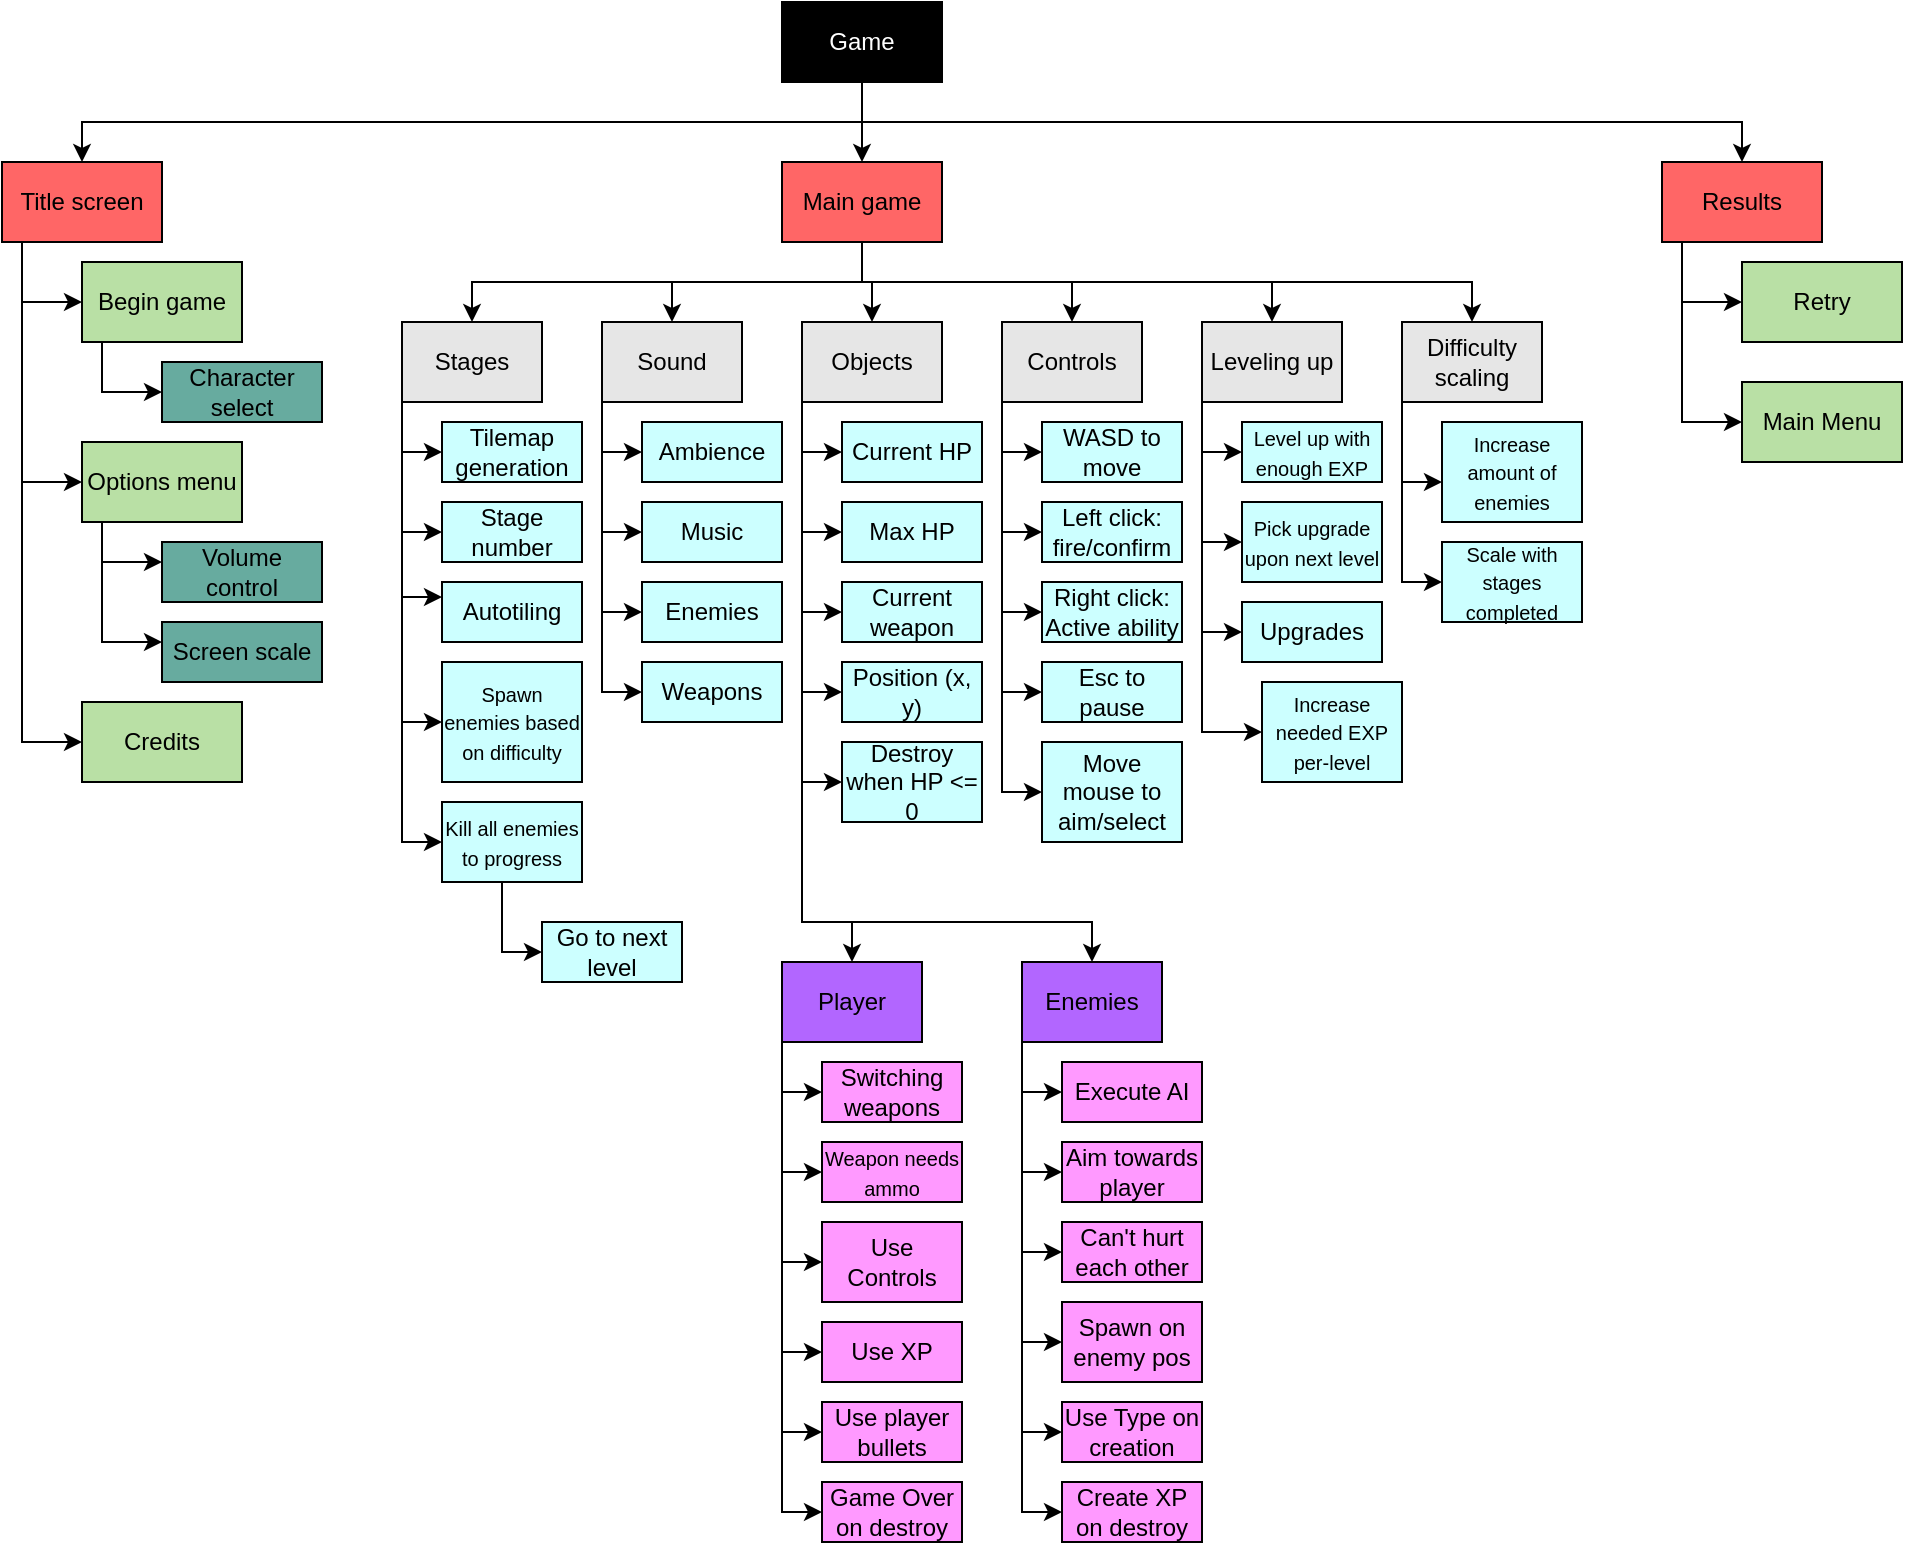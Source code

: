 <mxfile version="16.6.1" type="github">
  <diagram id="3UZ-UxR4oXBbichSWLxv" name="Page-1">
    <mxGraphModel dx="1778" dy="934" grid="1" gridSize="10" guides="1" tooltips="1" connect="1" arrows="1" fold="1" page="1" pageScale="1" pageWidth="1100" pageHeight="850" math="0" shadow="0">
      <root>
        <mxCell id="0" />
        <mxCell id="1" parent="0" />
        <mxCell id="sH0RXC-WGh0GTHHwmaKx-1" value="&lt;font color=&quot;#FFFFFF&quot;&gt;Game&lt;/font&gt;" style="whiteSpace=wrap;html=1;fillColor=#000000;" parent="1" vertex="1">
          <mxGeometry x="400" y="40" width="80" height="40" as="geometry" />
        </mxCell>
        <mxCell id="sH0RXC-WGh0GTHHwmaKx-3" value="" style="endArrow=classic;startArrow=classic;html=1;rounded=0;" parent="1" source="sH0RXC-WGh0GTHHwmaKx-5" target="sH0RXC-WGh0GTHHwmaKx-7" edge="1">
          <mxGeometry width="50" height="50" relative="1" as="geometry">
            <mxPoint x="110" y="120" as="sourcePoint" />
            <mxPoint x="750" y="120" as="targetPoint" />
            <Array as="points">
              <mxPoint x="50" y="100" />
              <mxPoint x="565" y="100" />
              <mxPoint x="880" y="100" />
            </Array>
          </mxGeometry>
        </mxCell>
        <mxCell id="sH0RXC-WGh0GTHHwmaKx-4" value="" style="endArrow=classic;html=1;rounded=0;exitX=0.5;exitY=1;exitDx=0;exitDy=0;" parent="1" source="sH0RXC-WGh0GTHHwmaKx-1" edge="1">
          <mxGeometry width="50" height="50" relative="1" as="geometry">
            <mxPoint x="470" y="130" as="sourcePoint" />
            <mxPoint x="440" y="120" as="targetPoint" />
          </mxGeometry>
        </mxCell>
        <mxCell id="sH0RXC-WGh0GTHHwmaKx-14" style="edgeStyle=orthogonalEdgeStyle;rounded=0;orthogonalLoop=1;jettySize=auto;html=1;" parent="1" source="sH0RXC-WGh0GTHHwmaKx-5" target="sH0RXC-WGh0GTHHwmaKx-15" edge="1">
          <mxGeometry relative="1" as="geometry">
            <mxPoint x="50" y="210" as="targetPoint" />
            <Array as="points">
              <mxPoint x="20" y="190" />
            </Array>
          </mxGeometry>
        </mxCell>
        <mxCell id="sH0RXC-WGh0GTHHwmaKx-18" style="edgeStyle=orthogonalEdgeStyle;rounded=0;orthogonalLoop=1;jettySize=auto;html=1;" parent="1" source="sH0RXC-WGh0GTHHwmaKx-5" target="sH0RXC-WGh0GTHHwmaKx-20" edge="1">
          <mxGeometry relative="1" as="geometry">
            <mxPoint x="50" y="340" as="targetPoint" />
            <Array as="points">
              <mxPoint x="20" y="280" />
            </Array>
          </mxGeometry>
        </mxCell>
        <mxCell id="sH0RXC-WGh0GTHHwmaKx-38" style="edgeStyle=orthogonalEdgeStyle;rounded=0;orthogonalLoop=1;jettySize=auto;html=1;" parent="1" source="sH0RXC-WGh0GTHHwmaKx-5" target="sH0RXC-WGh0GTHHwmaKx-39" edge="1">
          <mxGeometry relative="1" as="geometry">
            <mxPoint x="50" y="400" as="targetPoint" />
            <Array as="points">
              <mxPoint x="20" y="410" />
            </Array>
          </mxGeometry>
        </mxCell>
        <mxCell id="sH0RXC-WGh0GTHHwmaKx-5" value="Title screen" style="whiteSpace=wrap;html=1;fillColor=#FF6666;" parent="1" vertex="1">
          <mxGeometry x="10" y="120" width="80" height="40" as="geometry" />
        </mxCell>
        <mxCell id="sH0RXC-WGh0GTHHwmaKx-45" style="edgeStyle=orthogonalEdgeStyle;rounded=0;orthogonalLoop=1;jettySize=auto;html=1;entryX=0.5;entryY=0;entryDx=0;entryDy=0;" parent="1" source="sH0RXC-WGh0GTHHwmaKx-6" target="sH0RXC-WGh0GTHHwmaKx-42" edge="1">
          <mxGeometry relative="1" as="geometry" />
        </mxCell>
        <mxCell id="sH0RXC-WGh0GTHHwmaKx-46" style="edgeStyle=orthogonalEdgeStyle;rounded=0;orthogonalLoop=1;jettySize=auto;html=1;entryX=0.5;entryY=0;entryDx=0;entryDy=0;" parent="1" source="sH0RXC-WGh0GTHHwmaKx-6" target="sH0RXC-WGh0GTHHwmaKx-41" edge="1">
          <mxGeometry relative="1" as="geometry">
            <Array as="points">
              <mxPoint x="440" y="180" />
              <mxPoint x="345" y="180" />
            </Array>
          </mxGeometry>
        </mxCell>
        <mxCell id="sH0RXC-WGh0GTHHwmaKx-47" style="edgeStyle=orthogonalEdgeStyle;rounded=0;orthogonalLoop=1;jettySize=auto;html=1;entryX=0.5;entryY=0;entryDx=0;entryDy=0;" parent="1" source="sH0RXC-WGh0GTHHwmaKx-6" target="sH0RXC-WGh0GTHHwmaKx-40" edge="1">
          <mxGeometry relative="1" as="geometry">
            <Array as="points">
              <mxPoint x="440" y="180" />
              <mxPoint x="245" y="180" />
            </Array>
          </mxGeometry>
        </mxCell>
        <mxCell id="sH0RXC-WGh0GTHHwmaKx-48" style="edgeStyle=orthogonalEdgeStyle;rounded=0;orthogonalLoop=1;jettySize=auto;html=1;entryX=0.5;entryY=0;entryDx=0;entryDy=0;" parent="1" source="sH0RXC-WGh0GTHHwmaKx-6" target="sH0RXC-WGh0GTHHwmaKx-43" edge="1">
          <mxGeometry relative="1" as="geometry">
            <Array as="points">
              <mxPoint x="440" y="180" />
              <mxPoint x="545" y="180" />
            </Array>
          </mxGeometry>
        </mxCell>
        <mxCell id="sH0RXC-WGh0GTHHwmaKx-62" style="edgeStyle=orthogonalEdgeStyle;rounded=0;orthogonalLoop=1;jettySize=auto;html=1;entryX=0.5;entryY=0;entryDx=0;entryDy=0;fillColor=#B9E0A5;" parent="1" source="sH0RXC-WGh0GTHHwmaKx-6" target="sH0RXC-WGh0GTHHwmaKx-61" edge="1">
          <mxGeometry relative="1" as="geometry">
            <Array as="points">
              <mxPoint x="440" y="180" />
              <mxPoint x="645" y="180" />
            </Array>
          </mxGeometry>
        </mxCell>
        <mxCell id="yBj-ejxsMenrFA8ZDO_d-39" style="edgeStyle=orthogonalEdgeStyle;rounded=0;orthogonalLoop=1;jettySize=auto;html=1;fontSize=10;" edge="1" parent="1" source="sH0RXC-WGh0GTHHwmaKx-6" target="sH0RXC-WGh0GTHHwmaKx-89">
          <mxGeometry relative="1" as="geometry">
            <Array as="points">
              <mxPoint x="440" y="180" />
              <mxPoint x="745" y="180" />
            </Array>
          </mxGeometry>
        </mxCell>
        <mxCell id="sH0RXC-WGh0GTHHwmaKx-6" value="Main game" style="whiteSpace=wrap;html=1;fillColor=#FF6666;" parent="1" vertex="1">
          <mxGeometry x="400" y="120" width="80" height="40" as="geometry" />
        </mxCell>
        <mxCell id="yBj-ejxsMenrFA8ZDO_d-46" style="edgeStyle=orthogonalEdgeStyle;rounded=0;orthogonalLoop=1;jettySize=auto;html=1;entryX=0;entryY=0.5;entryDx=0;entryDy=0;fontSize=10;" edge="1" parent="1" source="sH0RXC-WGh0GTHHwmaKx-7" target="yBj-ejxsMenrFA8ZDO_d-43">
          <mxGeometry relative="1" as="geometry">
            <Array as="points">
              <mxPoint x="850" y="190" />
            </Array>
          </mxGeometry>
        </mxCell>
        <mxCell id="yBj-ejxsMenrFA8ZDO_d-48" style="edgeStyle=orthogonalEdgeStyle;rounded=0;orthogonalLoop=1;jettySize=auto;html=1;entryX=0;entryY=0.5;entryDx=0;entryDy=0;fontSize=10;" edge="1" parent="1" source="sH0RXC-WGh0GTHHwmaKx-7" target="yBj-ejxsMenrFA8ZDO_d-45">
          <mxGeometry relative="1" as="geometry">
            <Array as="points">
              <mxPoint x="850" y="250" />
            </Array>
          </mxGeometry>
        </mxCell>
        <mxCell id="sH0RXC-WGh0GTHHwmaKx-7" value="Results" style="whiteSpace=wrap;html=1;fillColor=#FF6666;" parent="1" vertex="1">
          <mxGeometry x="840" y="120" width="80" height="40" as="geometry" />
        </mxCell>
        <mxCell id="sH0RXC-WGh0GTHHwmaKx-19" style="edgeStyle=orthogonalEdgeStyle;rounded=0;orthogonalLoop=1;jettySize=auto;html=1;fillColor=#B9E0A5;" parent="1" source="sH0RXC-WGh0GTHHwmaKx-15" target="sH0RXC-WGh0GTHHwmaKx-21" edge="1">
          <mxGeometry relative="1" as="geometry">
            <mxPoint x="90" y="260" as="targetPoint" />
            <Array as="points">
              <mxPoint x="60" y="235" />
            </Array>
          </mxGeometry>
        </mxCell>
        <mxCell id="sH0RXC-WGh0GTHHwmaKx-15" value="Begin game" style="whiteSpace=wrap;html=1;fillColor=#B9E0A5;" parent="1" vertex="1">
          <mxGeometry x="50" y="170" width="80" height="40" as="geometry" />
        </mxCell>
        <mxCell id="sH0RXC-WGh0GTHHwmaKx-25" style="edgeStyle=orthogonalEdgeStyle;rounded=0;orthogonalLoop=1;jettySize=auto;html=1;fillColor=#B9E0A5;" parent="1" source="sH0RXC-WGh0GTHHwmaKx-20" target="sH0RXC-WGh0GTHHwmaKx-23" edge="1">
          <mxGeometry relative="1" as="geometry">
            <mxPoint x="90" y="370" as="targetPoint" />
            <Array as="points">
              <mxPoint x="60" y="360" />
            </Array>
          </mxGeometry>
        </mxCell>
        <mxCell id="sH0RXC-WGh0GTHHwmaKx-26" style="edgeStyle=orthogonalEdgeStyle;rounded=0;orthogonalLoop=1;jettySize=auto;html=1;fillColor=#B9E0A5;" parent="1" source="sH0RXC-WGh0GTHHwmaKx-20" edge="1">
          <mxGeometry relative="1" as="geometry">
            <mxPoint x="90" y="320" as="targetPoint" />
            <Array as="points">
              <mxPoint x="60" y="320" />
              <mxPoint x="90" y="320" />
            </Array>
          </mxGeometry>
        </mxCell>
        <mxCell id="sH0RXC-WGh0GTHHwmaKx-20" value="Options menu" style="whiteSpace=wrap;html=1;fillColor=#B9E0A5;" parent="1" vertex="1">
          <mxGeometry x="50" y="260" width="80" height="40" as="geometry" />
        </mxCell>
        <mxCell id="sH0RXC-WGh0GTHHwmaKx-21" value="Character select" style="whiteSpace=wrap;html=1;fillColor=#67AB9F;" parent="1" vertex="1">
          <mxGeometry x="90" y="220" width="80" height="30" as="geometry" />
        </mxCell>
        <mxCell id="sH0RXC-WGh0GTHHwmaKx-22" value="Volume control" style="whiteSpace=wrap;html=1;fillColor=#67AB9F;" parent="1" vertex="1">
          <mxGeometry x="90" y="310" width="80" height="30" as="geometry" />
        </mxCell>
        <mxCell id="sH0RXC-WGh0GTHHwmaKx-23" value="Screen scale" style="whiteSpace=wrap;html=1;fillColor=#67AB9F;" parent="1" vertex="1">
          <mxGeometry x="90" y="350" width="80" height="30" as="geometry" />
        </mxCell>
        <mxCell id="sH0RXC-WGh0GTHHwmaKx-39" value="Credits" style="whiteSpace=wrap;html=1;fillColor=#B9E0A5;" parent="1" vertex="1">
          <mxGeometry x="50" y="390" width="80" height="40" as="geometry" />
        </mxCell>
        <mxCell id="sH0RXC-WGh0GTHHwmaKx-101" style="edgeStyle=orthogonalEdgeStyle;rounded=0;orthogonalLoop=1;jettySize=auto;html=1;entryX=0;entryY=0.5;entryDx=0;entryDy=0;fontSize=10;fontColor=none;fillColor=#B9E0A5;" parent="1" source="sH0RXC-WGh0GTHHwmaKx-40" target="sH0RXC-WGh0GTHHwmaKx-93" edge="1">
          <mxGeometry relative="1" as="geometry">
            <Array as="points">
              <mxPoint x="210" y="265" />
            </Array>
          </mxGeometry>
        </mxCell>
        <mxCell id="sH0RXC-WGh0GTHHwmaKx-102" style="edgeStyle=orthogonalEdgeStyle;rounded=0;orthogonalLoop=1;jettySize=auto;html=1;entryX=0;entryY=0.5;entryDx=0;entryDy=0;fontSize=10;fontColor=none;fillColor=#B9E0A5;" parent="1" source="sH0RXC-WGh0GTHHwmaKx-40" target="sH0RXC-WGh0GTHHwmaKx-94" edge="1">
          <mxGeometry relative="1" as="geometry">
            <Array as="points">
              <mxPoint x="210" y="305" />
            </Array>
          </mxGeometry>
        </mxCell>
        <mxCell id="sH0RXC-WGh0GTHHwmaKx-105" style="edgeStyle=orthogonalEdgeStyle;rounded=0;orthogonalLoop=1;jettySize=auto;html=1;entryX=0;entryY=0.25;entryDx=0;entryDy=0;fontSize=10;fontColor=none;fillColor=#B9E0A5;" parent="1" source="sH0RXC-WGh0GTHHwmaKx-40" target="sH0RXC-WGh0GTHHwmaKx-95" edge="1">
          <mxGeometry relative="1" as="geometry">
            <Array as="points">
              <mxPoint x="210" y="338" />
            </Array>
          </mxGeometry>
        </mxCell>
        <mxCell id="sH0RXC-WGh0GTHHwmaKx-106" style="edgeStyle=orthogonalEdgeStyle;rounded=0;orthogonalLoop=1;jettySize=auto;html=1;entryX=0;entryY=0.5;entryDx=0;entryDy=0;fontSize=10;fontColor=none;fillColor=#B9E0A5;" parent="1" source="sH0RXC-WGh0GTHHwmaKx-40" target="sH0RXC-WGh0GTHHwmaKx-96" edge="1">
          <mxGeometry relative="1" as="geometry">
            <Array as="points">
              <mxPoint x="210" y="400" />
            </Array>
          </mxGeometry>
        </mxCell>
        <mxCell id="yBj-ejxsMenrFA8ZDO_d-21" style="edgeStyle=orthogonalEdgeStyle;rounded=0;orthogonalLoop=1;jettySize=auto;html=1;entryX=0;entryY=0.5;entryDx=0;entryDy=0;fontSize=10;" edge="1" parent="1" source="sH0RXC-WGh0GTHHwmaKx-40" target="yBj-ejxsMenrFA8ZDO_d-20">
          <mxGeometry relative="1" as="geometry">
            <Array as="points">
              <mxPoint x="210" y="460" />
            </Array>
          </mxGeometry>
        </mxCell>
        <mxCell id="sH0RXC-WGh0GTHHwmaKx-40" value="Stages" style="whiteSpace=wrap;html=1;fillColor=#E6E6E6;" parent="1" vertex="1">
          <mxGeometry x="210" y="200" width="70" height="40" as="geometry" />
        </mxCell>
        <mxCell id="sH0RXC-WGh0GTHHwmaKx-55" style="edgeStyle=orthogonalEdgeStyle;rounded=0;orthogonalLoop=1;jettySize=auto;html=1;entryX=0;entryY=0.5;entryDx=0;entryDy=0;fillColor=#B9E0A5;" parent="1" source="sH0RXC-WGh0GTHHwmaKx-41" target="sH0RXC-WGh0GTHHwmaKx-49" edge="1">
          <mxGeometry relative="1" as="geometry">
            <Array as="points">
              <mxPoint x="310" y="265" />
            </Array>
          </mxGeometry>
        </mxCell>
        <mxCell id="sH0RXC-WGh0GTHHwmaKx-56" style="edgeStyle=orthogonalEdgeStyle;rounded=0;orthogonalLoop=1;jettySize=auto;html=1;entryX=0;entryY=0.5;entryDx=0;entryDy=0;fillColor=#B9E0A5;" parent="1" source="sH0RXC-WGh0GTHHwmaKx-41" target="sH0RXC-WGh0GTHHwmaKx-52" edge="1">
          <mxGeometry relative="1" as="geometry">
            <Array as="points">
              <mxPoint x="310" y="305" />
            </Array>
          </mxGeometry>
        </mxCell>
        <mxCell id="sH0RXC-WGh0GTHHwmaKx-57" style="edgeStyle=orthogonalEdgeStyle;rounded=0;orthogonalLoop=1;jettySize=auto;html=1;entryX=0;entryY=0.5;entryDx=0;entryDy=0;fillColor=#B9E0A5;" parent="1" source="sH0RXC-WGh0GTHHwmaKx-41" target="sH0RXC-WGh0GTHHwmaKx-53" edge="1">
          <mxGeometry relative="1" as="geometry">
            <Array as="points">
              <mxPoint x="310" y="345" />
            </Array>
          </mxGeometry>
        </mxCell>
        <mxCell id="sH0RXC-WGh0GTHHwmaKx-58" style="edgeStyle=orthogonalEdgeStyle;rounded=0;orthogonalLoop=1;jettySize=auto;html=1;entryX=0;entryY=0.5;entryDx=0;entryDy=0;fillColor=#B9E0A5;" parent="1" source="sH0RXC-WGh0GTHHwmaKx-41" target="sH0RXC-WGh0GTHHwmaKx-54" edge="1">
          <mxGeometry relative="1" as="geometry">
            <Array as="points">
              <mxPoint x="310" y="385" />
            </Array>
          </mxGeometry>
        </mxCell>
        <mxCell id="sH0RXC-WGh0GTHHwmaKx-41" value="Sound" style="whiteSpace=wrap;html=1;fillColor=#E6E6E6;" parent="1" vertex="1">
          <mxGeometry x="310" y="200" width="70" height="40" as="geometry" />
        </mxCell>
        <mxCell id="sH0RXC-WGh0GTHHwmaKx-119" style="edgeStyle=orthogonalEdgeStyle;rounded=0;orthogonalLoop=1;jettySize=auto;html=1;entryX=0;entryY=0.5;entryDx=0;entryDy=0;fontSize=10;fontColor=none;fillColor=#B9E0A5;" parent="1" source="sH0RXC-WGh0GTHHwmaKx-42" target="sH0RXC-WGh0GTHHwmaKx-115" edge="1">
          <mxGeometry relative="1" as="geometry">
            <Array as="points">
              <mxPoint x="410" y="265" />
            </Array>
          </mxGeometry>
        </mxCell>
        <mxCell id="sH0RXC-WGh0GTHHwmaKx-120" style="edgeStyle=orthogonalEdgeStyle;rounded=0;orthogonalLoop=1;jettySize=auto;html=1;entryX=0;entryY=0.5;entryDx=0;entryDy=0;fontSize=10;fontColor=none;fillColor=#B9E0A5;" parent="1" source="sH0RXC-WGh0GTHHwmaKx-42" target="sH0RXC-WGh0GTHHwmaKx-116" edge="1">
          <mxGeometry relative="1" as="geometry">
            <Array as="points">
              <mxPoint x="410" y="305" />
            </Array>
          </mxGeometry>
        </mxCell>
        <mxCell id="sH0RXC-WGh0GTHHwmaKx-121" style="edgeStyle=orthogonalEdgeStyle;rounded=0;orthogonalLoop=1;jettySize=auto;html=1;entryX=0;entryY=0.5;entryDx=0;entryDy=0;fontSize=10;fontColor=none;fillColor=#B9E0A5;" parent="1" source="sH0RXC-WGh0GTHHwmaKx-42" target="sH0RXC-WGh0GTHHwmaKx-117" edge="1">
          <mxGeometry relative="1" as="geometry">
            <Array as="points">
              <mxPoint x="410" y="345" />
            </Array>
          </mxGeometry>
        </mxCell>
        <mxCell id="sH0RXC-WGh0GTHHwmaKx-122" style="edgeStyle=orthogonalEdgeStyle;rounded=0;orthogonalLoop=1;jettySize=auto;html=1;entryX=0;entryY=0.5;entryDx=0;entryDy=0;fontSize=10;fontColor=none;fillColor=#B9E0A5;" parent="1" source="sH0RXC-WGh0GTHHwmaKx-42" target="sH0RXC-WGh0GTHHwmaKx-118" edge="1">
          <mxGeometry relative="1" as="geometry">
            <Array as="points">
              <mxPoint x="410" y="385" />
            </Array>
          </mxGeometry>
        </mxCell>
        <mxCell id="sH0RXC-WGh0GTHHwmaKx-124" style="edgeStyle=orthogonalEdgeStyle;rounded=0;orthogonalLoop=1;jettySize=auto;html=1;entryX=0.5;entryY=0;entryDx=0;entryDy=0;fontSize=10;fontColor=none;fillColor=#B9E0A5;" parent="1" source="sH0RXC-WGh0GTHHwmaKx-42" target="sH0RXC-WGh0GTHHwmaKx-113" edge="1">
          <mxGeometry relative="1" as="geometry">
            <Array as="points">
              <mxPoint x="410" y="500" />
              <mxPoint x="435" y="500" />
            </Array>
          </mxGeometry>
        </mxCell>
        <mxCell id="sH0RXC-WGh0GTHHwmaKx-125" style="edgeStyle=orthogonalEdgeStyle;rounded=0;orthogonalLoop=1;jettySize=auto;html=1;entryX=0.5;entryY=0;entryDx=0;entryDy=0;fontSize=10;fontColor=none;fillColor=#B9E0A5;" parent="1" source="sH0RXC-WGh0GTHHwmaKx-42" target="sH0RXC-WGh0GTHHwmaKx-114" edge="1">
          <mxGeometry relative="1" as="geometry">
            <Array as="points">
              <mxPoint x="410" y="500" />
              <mxPoint x="555" y="500" />
            </Array>
          </mxGeometry>
        </mxCell>
        <mxCell id="sH0RXC-WGh0GTHHwmaKx-130" style="edgeStyle=orthogonalEdgeStyle;rounded=0;orthogonalLoop=1;jettySize=auto;html=1;entryX=0;entryY=0.5;entryDx=0;entryDy=0;fontSize=10;fontColor=none;fillColor=#B9E0A5;" parent="1" source="sH0RXC-WGh0GTHHwmaKx-42" target="sH0RXC-WGh0GTHHwmaKx-129" edge="1">
          <mxGeometry relative="1" as="geometry">
            <Array as="points">
              <mxPoint x="410" y="430" />
            </Array>
          </mxGeometry>
        </mxCell>
        <mxCell id="sH0RXC-WGh0GTHHwmaKx-42" value="Objects" style="whiteSpace=wrap;html=1;fillColor=#E6E6E6;" parent="1" vertex="1">
          <mxGeometry x="410" y="200" width="70" height="40" as="geometry" />
        </mxCell>
        <mxCell id="sH0RXC-WGh0GTHHwmaKx-72" style="edgeStyle=orthogonalEdgeStyle;rounded=0;orthogonalLoop=1;jettySize=auto;html=1;entryX=0;entryY=0.5;entryDx=0;entryDy=0;fillColor=#B9E0A5;" parent="1" source="sH0RXC-WGh0GTHHwmaKx-43" target="sH0RXC-WGh0GTHHwmaKx-65" edge="1">
          <mxGeometry relative="1" as="geometry">
            <Array as="points">
              <mxPoint x="510" y="265" />
            </Array>
          </mxGeometry>
        </mxCell>
        <mxCell id="sH0RXC-WGh0GTHHwmaKx-73" style="edgeStyle=orthogonalEdgeStyle;rounded=0;orthogonalLoop=1;jettySize=auto;html=1;entryX=0;entryY=0.5;entryDx=0;entryDy=0;fillColor=#B9E0A5;" parent="1" source="sH0RXC-WGh0GTHHwmaKx-43" target="sH0RXC-WGh0GTHHwmaKx-69" edge="1">
          <mxGeometry relative="1" as="geometry">
            <Array as="points">
              <mxPoint x="510" y="305" />
            </Array>
          </mxGeometry>
        </mxCell>
        <mxCell id="sH0RXC-WGh0GTHHwmaKx-74" style="edgeStyle=orthogonalEdgeStyle;rounded=0;orthogonalLoop=1;jettySize=auto;html=1;entryX=0;entryY=0.5;entryDx=0;entryDy=0;fillColor=#B9E0A5;" parent="1" source="sH0RXC-WGh0GTHHwmaKx-43" target="sH0RXC-WGh0GTHHwmaKx-70" edge="1">
          <mxGeometry relative="1" as="geometry">
            <Array as="points">
              <mxPoint x="510" y="345" />
            </Array>
          </mxGeometry>
        </mxCell>
        <mxCell id="sH0RXC-WGh0GTHHwmaKx-75" style="edgeStyle=orthogonalEdgeStyle;rounded=0;orthogonalLoop=1;jettySize=auto;html=1;entryX=0;entryY=0.5;entryDx=0;entryDy=0;fillColor=#B9E0A5;" parent="1" source="sH0RXC-WGh0GTHHwmaKx-43" target="sH0RXC-WGh0GTHHwmaKx-71" edge="1">
          <mxGeometry relative="1" as="geometry">
            <Array as="points">
              <mxPoint x="510" y="385" />
            </Array>
          </mxGeometry>
        </mxCell>
        <mxCell id="sH0RXC-WGh0GTHHwmaKx-86" style="edgeStyle=orthogonalEdgeStyle;rounded=0;orthogonalLoop=1;jettySize=auto;html=1;entryX=0;entryY=0.5;entryDx=0;entryDy=0;fillColor=#B9E0A5;" parent="1" source="sH0RXC-WGh0GTHHwmaKx-43" target="sH0RXC-WGh0GTHHwmaKx-85" edge="1">
          <mxGeometry relative="1" as="geometry">
            <Array as="points">
              <mxPoint x="510" y="435" />
            </Array>
          </mxGeometry>
        </mxCell>
        <mxCell id="sH0RXC-WGh0GTHHwmaKx-43" value="Controls" style="whiteSpace=wrap;html=1;fillColor=#E6E6E6;" parent="1" vertex="1">
          <mxGeometry x="510" y="200" width="70" height="40" as="geometry" />
        </mxCell>
        <mxCell id="sH0RXC-WGh0GTHHwmaKx-49" value="Ambience" style="whiteSpace=wrap;html=1;fillColor=#CCFFFF;" parent="1" vertex="1">
          <mxGeometry x="330" y="250" width="70" height="30" as="geometry" />
        </mxCell>
        <mxCell id="sH0RXC-WGh0GTHHwmaKx-52" value="Music" style="whiteSpace=wrap;html=1;fillColor=#CCFFFF;" parent="1" vertex="1">
          <mxGeometry x="330" y="290" width="70" height="30" as="geometry" />
        </mxCell>
        <mxCell id="sH0RXC-WGh0GTHHwmaKx-53" value="Enemies" style="whiteSpace=wrap;html=1;fillColor=#CCFFFF;" parent="1" vertex="1">
          <mxGeometry x="330" y="330" width="70" height="30" as="geometry" />
        </mxCell>
        <mxCell id="sH0RXC-WGh0GTHHwmaKx-54" value="Weapons" style="whiteSpace=wrap;html=1;fillColor=#CCFFFF;" parent="1" vertex="1">
          <mxGeometry x="330" y="370" width="70" height="30" as="geometry" />
        </mxCell>
        <mxCell id="sH0RXC-WGh0GTHHwmaKx-82" style="edgeStyle=orthogonalEdgeStyle;rounded=0;orthogonalLoop=1;jettySize=auto;html=1;entryX=0;entryY=0.5;entryDx=0;entryDy=0;fillColor=#B9E0A5;" parent="1" source="sH0RXC-WGh0GTHHwmaKx-61" target="sH0RXC-WGh0GTHHwmaKx-66" edge="1">
          <mxGeometry relative="1" as="geometry">
            <Array as="points">
              <mxPoint x="610" y="265" />
            </Array>
          </mxGeometry>
        </mxCell>
        <mxCell id="sH0RXC-WGh0GTHHwmaKx-97" style="edgeStyle=orthogonalEdgeStyle;rounded=0;orthogonalLoop=1;jettySize=auto;html=1;entryX=0;entryY=0.5;entryDx=0;entryDy=0;fontSize=10;fontColor=none;fillColor=#B9E0A5;" parent="1" source="sH0RXC-WGh0GTHHwmaKx-61" target="sH0RXC-WGh0GTHHwmaKx-76" edge="1">
          <mxGeometry relative="1" as="geometry">
            <Array as="points">
              <mxPoint x="610" y="310" />
            </Array>
          </mxGeometry>
        </mxCell>
        <mxCell id="sH0RXC-WGh0GTHHwmaKx-98" style="edgeStyle=orthogonalEdgeStyle;rounded=0;orthogonalLoop=1;jettySize=auto;html=1;entryX=0;entryY=0.5;entryDx=0;entryDy=0;fontSize=10;fontColor=none;fillColor=#B9E0A5;" parent="1" source="sH0RXC-WGh0GTHHwmaKx-61" target="sH0RXC-WGh0GTHHwmaKx-90" edge="1">
          <mxGeometry relative="1" as="geometry">
            <Array as="points">
              <mxPoint x="610" y="355" />
            </Array>
          </mxGeometry>
        </mxCell>
        <mxCell id="sH0RXC-WGh0GTHHwmaKx-100" style="edgeStyle=orthogonalEdgeStyle;rounded=0;orthogonalLoop=1;jettySize=auto;html=1;entryX=0;entryY=0.5;entryDx=0;entryDy=0;fontSize=10;fontColor=none;fillColor=#B9E0A5;" parent="1" source="sH0RXC-WGh0GTHHwmaKx-61" target="sH0RXC-WGh0GTHHwmaKx-99" edge="1">
          <mxGeometry relative="1" as="geometry">
            <Array as="points">
              <mxPoint x="610" y="405" />
            </Array>
          </mxGeometry>
        </mxCell>
        <mxCell id="sH0RXC-WGh0GTHHwmaKx-61" value="Leveling up" style="whiteSpace=wrap;html=1;fillColor=#E6E6E6;" parent="1" vertex="1">
          <mxGeometry x="610" y="200" width="70" height="40" as="geometry" />
        </mxCell>
        <mxCell id="sH0RXC-WGh0GTHHwmaKx-65" value="WASD to move" style="whiteSpace=wrap;html=1;fillColor=#CCFFFF;" parent="1" vertex="1">
          <mxGeometry x="530" y="250" width="70" height="30" as="geometry" />
        </mxCell>
        <mxCell id="sH0RXC-WGh0GTHHwmaKx-66" value="&lt;font style=&quot;font-size: 10px&quot;&gt;Level up with enough EXP&lt;/font&gt;" style="whiteSpace=wrap;html=1;fillColor=#CCFFFF;" parent="1" vertex="1">
          <mxGeometry x="630" y="250" width="70" height="30" as="geometry" />
        </mxCell>
        <mxCell id="sH0RXC-WGh0GTHHwmaKx-69" value="Left click: fire/confirm" style="whiteSpace=wrap;html=1;fillColor=#CCFFFF;" parent="1" vertex="1">
          <mxGeometry x="530" y="290" width="70" height="30" as="geometry" />
        </mxCell>
        <mxCell id="sH0RXC-WGh0GTHHwmaKx-70" value="Right click: Active ability" style="whiteSpace=wrap;html=1;fillColor=#CCFFFF;" parent="1" vertex="1">
          <mxGeometry x="530" y="330" width="70" height="30" as="geometry" />
        </mxCell>
        <mxCell id="sH0RXC-WGh0GTHHwmaKx-71" value="Esc to pause" style="whiteSpace=wrap;html=1;fillColor=#CCFFFF;" parent="1" vertex="1">
          <mxGeometry x="530" y="370" width="70" height="30" as="geometry" />
        </mxCell>
        <mxCell id="sH0RXC-WGh0GTHHwmaKx-76" value="&lt;font style=&quot;font-size: 10px&quot;&gt;Pick upgrade upon next level&lt;/font&gt;" style="whiteSpace=wrap;html=1;fillColor=#CCFFFF;" parent="1" vertex="1">
          <mxGeometry x="630" y="290" width="70" height="40" as="geometry" />
        </mxCell>
        <mxCell id="sH0RXC-WGh0GTHHwmaKx-85" value="Move mouse to aim/select" style="whiteSpace=wrap;html=1;fillColor=#CCFFFF;" parent="1" vertex="1">
          <mxGeometry x="530" y="410" width="70" height="50" as="geometry" />
        </mxCell>
        <mxCell id="sH0RXC-WGh0GTHHwmaKx-109" style="edgeStyle=orthogonalEdgeStyle;rounded=0;orthogonalLoop=1;jettySize=auto;html=1;entryX=0;entryY=0.6;entryDx=0;entryDy=0;entryPerimeter=0;fontSize=10;fontColor=none;fillColor=#B9E0A5;" parent="1" source="sH0RXC-WGh0GTHHwmaKx-89" target="sH0RXC-WGh0GTHHwmaKx-91" edge="1">
          <mxGeometry relative="1" as="geometry">
            <Array as="points">
              <mxPoint x="710" y="280" />
            </Array>
          </mxGeometry>
        </mxCell>
        <mxCell id="sH0RXC-WGh0GTHHwmaKx-110" style="edgeStyle=orthogonalEdgeStyle;rounded=0;orthogonalLoop=1;jettySize=auto;html=1;entryX=0;entryY=0.5;entryDx=0;entryDy=0;fontSize=10;fontColor=none;fillColor=#B9E0A5;" parent="1" source="sH0RXC-WGh0GTHHwmaKx-89" target="sH0RXC-WGh0GTHHwmaKx-92" edge="1">
          <mxGeometry relative="1" as="geometry">
            <Array as="points">
              <mxPoint x="710" y="330" />
            </Array>
          </mxGeometry>
        </mxCell>
        <mxCell id="sH0RXC-WGh0GTHHwmaKx-89" value="Difficulty scaling" style="whiteSpace=wrap;html=1;fillColor=#E6E6E6;" parent="1" vertex="1">
          <mxGeometry x="710" y="200" width="70" height="40" as="geometry" />
        </mxCell>
        <mxCell id="sH0RXC-WGh0GTHHwmaKx-90" value="Upgrades" style="whiteSpace=wrap;html=1;fillColor=#CCFFFF;" parent="1" vertex="1">
          <mxGeometry x="630" y="340" width="70" height="30" as="geometry" />
        </mxCell>
        <mxCell id="sH0RXC-WGh0GTHHwmaKx-91" value="&lt;font style=&quot;font-size: 10px&quot;&gt;Increase amount of enemies&lt;/font&gt;" style="whiteSpace=wrap;html=1;fillColor=#CCFFFF;" parent="1" vertex="1">
          <mxGeometry x="730" y="250" width="70" height="50" as="geometry" />
        </mxCell>
        <mxCell id="sH0RXC-WGh0GTHHwmaKx-92" value="&lt;span style=&quot;font-size: 10px&quot;&gt;Scale with stages completed&lt;/span&gt;" style="whiteSpace=wrap;html=1;fillColor=#CCFFFF;" parent="1" vertex="1">
          <mxGeometry x="730" y="310" width="70" height="40" as="geometry" />
        </mxCell>
        <mxCell id="sH0RXC-WGh0GTHHwmaKx-93" value="Tilemap generation" style="whiteSpace=wrap;html=1;fillColor=#CCFFFF;" parent="1" vertex="1">
          <mxGeometry x="230" y="250" width="70" height="30" as="geometry" />
        </mxCell>
        <mxCell id="sH0RXC-WGh0GTHHwmaKx-94" value="Stage number" style="whiteSpace=wrap;html=1;fillColor=#CCFFFF;" parent="1" vertex="1">
          <mxGeometry x="230" y="290" width="70" height="30" as="geometry" />
        </mxCell>
        <mxCell id="sH0RXC-WGh0GTHHwmaKx-95" value="Autotiling" style="whiteSpace=wrap;html=1;fillColor=#CCFFFF;" parent="1" vertex="1">
          <mxGeometry x="230" y="330" width="70" height="30" as="geometry" />
        </mxCell>
        <mxCell id="sH0RXC-WGh0GTHHwmaKx-96" value="&lt;font style=&quot;font-size: 10px&quot;&gt;Spawn enemies based on difficulty&lt;/font&gt;" style="whiteSpace=wrap;html=1;fillColor=#CCFFFF;" parent="1" vertex="1">
          <mxGeometry x="230" y="370" width="70" height="60" as="geometry" />
        </mxCell>
        <mxCell id="sH0RXC-WGh0GTHHwmaKx-99" value="&lt;font style=&quot;font-size: 10px&quot;&gt;Increase needed EXP per-level&lt;/font&gt;" style="whiteSpace=wrap;html=1;fillColor=#CCFFFF;" parent="1" vertex="1">
          <mxGeometry x="640" y="380" width="70" height="50" as="geometry" />
        </mxCell>
        <mxCell id="yBj-ejxsMenrFA8ZDO_d-10" style="edgeStyle=orthogonalEdgeStyle;rounded=0;orthogonalLoop=1;jettySize=auto;html=1;entryX=0;entryY=0.5;entryDx=0;entryDy=0;fontSize=10;" edge="1" parent="1" source="sH0RXC-WGh0GTHHwmaKx-113" target="sH0RXC-WGh0GTHHwmaKx-126">
          <mxGeometry relative="1" as="geometry">
            <Array as="points">
              <mxPoint x="400" y="585" />
            </Array>
          </mxGeometry>
        </mxCell>
        <mxCell id="yBj-ejxsMenrFA8ZDO_d-11" style="edgeStyle=orthogonalEdgeStyle;rounded=0;orthogonalLoop=1;jettySize=auto;html=1;entryX=0;entryY=0.5;entryDx=0;entryDy=0;fontSize=10;" edge="1" parent="1" source="sH0RXC-WGh0GTHHwmaKx-113" target="yBj-ejxsMenrFA8ZDO_d-3">
          <mxGeometry relative="1" as="geometry">
            <Array as="points">
              <mxPoint x="400" y="625" />
            </Array>
          </mxGeometry>
        </mxCell>
        <mxCell id="yBj-ejxsMenrFA8ZDO_d-13" style="edgeStyle=orthogonalEdgeStyle;rounded=0;orthogonalLoop=1;jettySize=auto;html=1;entryX=0;entryY=0.5;entryDx=0;entryDy=0;fontSize=10;" edge="1" parent="1" source="sH0RXC-WGh0GTHHwmaKx-113" target="yBj-ejxsMenrFA8ZDO_d-5">
          <mxGeometry relative="1" as="geometry">
            <Array as="points">
              <mxPoint x="400" y="670" />
            </Array>
          </mxGeometry>
        </mxCell>
        <mxCell id="yBj-ejxsMenrFA8ZDO_d-14" style="edgeStyle=orthogonalEdgeStyle;rounded=0;orthogonalLoop=1;jettySize=auto;html=1;entryX=0;entryY=0.5;entryDx=0;entryDy=0;fontSize=10;" edge="1" parent="1" source="sH0RXC-WGh0GTHHwmaKx-113" target="yBj-ejxsMenrFA8ZDO_d-6">
          <mxGeometry relative="1" as="geometry">
            <Array as="points">
              <mxPoint x="400" y="715" />
            </Array>
          </mxGeometry>
        </mxCell>
        <mxCell id="yBj-ejxsMenrFA8ZDO_d-15" style="edgeStyle=orthogonalEdgeStyle;rounded=0;orthogonalLoop=1;jettySize=auto;html=1;entryX=0;entryY=0.5;entryDx=0;entryDy=0;fontSize=10;" edge="1" parent="1" source="sH0RXC-WGh0GTHHwmaKx-113" target="yBj-ejxsMenrFA8ZDO_d-7">
          <mxGeometry relative="1" as="geometry">
            <Array as="points">
              <mxPoint x="400" y="755" />
            </Array>
          </mxGeometry>
        </mxCell>
        <mxCell id="yBj-ejxsMenrFA8ZDO_d-34" style="edgeStyle=orthogonalEdgeStyle;rounded=0;orthogonalLoop=1;jettySize=auto;html=1;entryX=0;entryY=0.5;entryDx=0;entryDy=0;fontSize=10;" edge="1" parent="1" source="sH0RXC-WGh0GTHHwmaKx-113" target="yBj-ejxsMenrFA8ZDO_d-30">
          <mxGeometry relative="1" as="geometry">
            <Array as="points">
              <mxPoint x="400" y="795" />
            </Array>
          </mxGeometry>
        </mxCell>
        <mxCell id="sH0RXC-WGh0GTHHwmaKx-113" value="Player" style="whiteSpace=wrap;html=1;fillColor=#B266FF;" parent="1" vertex="1">
          <mxGeometry x="400" y="520" width="70" height="40" as="geometry" />
        </mxCell>
        <mxCell id="yBj-ejxsMenrFA8ZDO_d-25" style="edgeStyle=orthogonalEdgeStyle;rounded=0;orthogonalLoop=1;jettySize=auto;html=1;entryX=0;entryY=0.5;entryDx=0;entryDy=0;fontSize=10;" edge="1" parent="1" source="sH0RXC-WGh0GTHHwmaKx-114" target="sH0RXC-WGh0GTHHwmaKx-128">
          <mxGeometry relative="1" as="geometry">
            <Array as="points">
              <mxPoint x="520" y="585" />
            </Array>
          </mxGeometry>
        </mxCell>
        <mxCell id="yBj-ejxsMenrFA8ZDO_d-26" style="edgeStyle=orthogonalEdgeStyle;rounded=0;orthogonalLoop=1;jettySize=auto;html=1;entryX=0;entryY=0.5;entryDx=0;entryDy=0;fontSize=10;" edge="1" parent="1" source="sH0RXC-WGh0GTHHwmaKx-114" target="yBj-ejxsMenrFA8ZDO_d-17">
          <mxGeometry relative="1" as="geometry">
            <Array as="points">
              <mxPoint x="520" y="625" />
            </Array>
          </mxGeometry>
        </mxCell>
        <mxCell id="yBj-ejxsMenrFA8ZDO_d-27" style="edgeStyle=orthogonalEdgeStyle;rounded=0;orthogonalLoop=1;jettySize=auto;html=1;entryX=0;entryY=0.5;entryDx=0;entryDy=0;fontSize=10;" edge="1" parent="1" source="sH0RXC-WGh0GTHHwmaKx-114" target="yBj-ejxsMenrFA8ZDO_d-22">
          <mxGeometry relative="1" as="geometry">
            <Array as="points">
              <mxPoint x="520" y="665" />
            </Array>
          </mxGeometry>
        </mxCell>
        <mxCell id="yBj-ejxsMenrFA8ZDO_d-28" style="edgeStyle=orthogonalEdgeStyle;rounded=0;orthogonalLoop=1;jettySize=auto;html=1;entryX=0;entryY=0.5;entryDx=0;entryDy=0;fontSize=10;" edge="1" parent="1" source="sH0RXC-WGh0GTHHwmaKx-114" target="yBj-ejxsMenrFA8ZDO_d-23">
          <mxGeometry relative="1" as="geometry">
            <Array as="points">
              <mxPoint x="520" y="710" />
            </Array>
          </mxGeometry>
        </mxCell>
        <mxCell id="yBj-ejxsMenrFA8ZDO_d-29" style="edgeStyle=orthogonalEdgeStyle;rounded=0;orthogonalLoop=1;jettySize=auto;html=1;entryX=0;entryY=0.5;entryDx=0;entryDy=0;fontSize=10;" edge="1" parent="1" source="sH0RXC-WGh0GTHHwmaKx-114" target="yBj-ejxsMenrFA8ZDO_d-24">
          <mxGeometry relative="1" as="geometry">
            <Array as="points">
              <mxPoint x="520" y="755" />
            </Array>
          </mxGeometry>
        </mxCell>
        <mxCell id="yBj-ejxsMenrFA8ZDO_d-32" style="edgeStyle=orthogonalEdgeStyle;rounded=0;orthogonalLoop=1;jettySize=auto;html=1;entryX=0;entryY=0.5;entryDx=0;entryDy=0;fontSize=10;" edge="1" parent="1" source="sH0RXC-WGh0GTHHwmaKx-114" target="yBj-ejxsMenrFA8ZDO_d-31">
          <mxGeometry relative="1" as="geometry">
            <Array as="points">
              <mxPoint x="520" y="795" />
            </Array>
          </mxGeometry>
        </mxCell>
        <mxCell id="sH0RXC-WGh0GTHHwmaKx-114" value="Enemies" style="whiteSpace=wrap;html=1;fillColor=#B266FF;" parent="1" vertex="1">
          <mxGeometry x="520" y="520" width="70" height="40" as="geometry" />
        </mxCell>
        <mxCell id="sH0RXC-WGh0GTHHwmaKx-115" value="Current HP" style="whiteSpace=wrap;html=1;fillColor=#CCFFFF;" parent="1" vertex="1">
          <mxGeometry x="430" y="250" width="70" height="30" as="geometry" />
        </mxCell>
        <mxCell id="sH0RXC-WGh0GTHHwmaKx-116" value="Max HP" style="whiteSpace=wrap;html=1;fillColor=#CCFFFF;" parent="1" vertex="1">
          <mxGeometry x="430" y="290" width="70" height="30" as="geometry" />
        </mxCell>
        <mxCell id="sH0RXC-WGh0GTHHwmaKx-117" value="Current weapon" style="whiteSpace=wrap;html=1;fillColor=#CCFFFF;" parent="1" vertex="1">
          <mxGeometry x="430" y="330" width="70" height="30" as="geometry" />
        </mxCell>
        <mxCell id="sH0RXC-WGh0GTHHwmaKx-118" value="Position (x, y)" style="whiteSpace=wrap;html=1;fillColor=#CCFFFF;" parent="1" vertex="1">
          <mxGeometry x="430" y="370" width="70" height="30" as="geometry" />
        </mxCell>
        <mxCell id="sH0RXC-WGh0GTHHwmaKx-126" value="Switching weapons" style="whiteSpace=wrap;html=1;fillColor=#FF99FF;" parent="1" vertex="1">
          <mxGeometry x="420" y="570" width="70" height="30" as="geometry" />
        </mxCell>
        <mxCell id="sH0RXC-WGh0GTHHwmaKx-128" value="Execute AI" style="whiteSpace=wrap;html=1;fillColor=#FF99FF;" parent="1" vertex="1">
          <mxGeometry x="540" y="570" width="70" height="30" as="geometry" />
        </mxCell>
        <mxCell id="sH0RXC-WGh0GTHHwmaKx-129" value="Destroy when HP &amp;lt;= 0" style="whiteSpace=wrap;html=1;fillColor=#CCFFFF;" parent="1" vertex="1">
          <mxGeometry x="430" y="410" width="70" height="40" as="geometry" />
        </mxCell>
        <mxCell id="yBj-ejxsMenrFA8ZDO_d-3" value="&lt;font style=&quot;font-size: 10px&quot;&gt;Weapon needs ammo&lt;br&gt;&lt;/font&gt;" style="whiteSpace=wrap;html=1;fillColor=#FF99FF;" vertex="1" parent="1">
          <mxGeometry x="420" y="610" width="70" height="30" as="geometry" />
        </mxCell>
        <mxCell id="yBj-ejxsMenrFA8ZDO_d-5" value="Use Controls" style="whiteSpace=wrap;html=1;fillColor=#FF99FF;" vertex="1" parent="1">
          <mxGeometry x="420" y="650" width="70" height="40" as="geometry" />
        </mxCell>
        <mxCell id="yBj-ejxsMenrFA8ZDO_d-6" value="Use XP" style="whiteSpace=wrap;html=1;fillColor=#FF99FF;" vertex="1" parent="1">
          <mxGeometry x="420" y="700" width="70" height="30" as="geometry" />
        </mxCell>
        <mxCell id="yBj-ejxsMenrFA8ZDO_d-7" value="Use player bullets" style="whiteSpace=wrap;html=1;fillColor=#FF99FF;" vertex="1" parent="1">
          <mxGeometry x="420" y="740" width="70" height="30" as="geometry" />
        </mxCell>
        <mxCell id="yBj-ejxsMenrFA8ZDO_d-17" value="Aim towards player" style="whiteSpace=wrap;html=1;fillColor=#FF99FF;" vertex="1" parent="1">
          <mxGeometry x="540" y="610" width="70" height="30" as="geometry" />
        </mxCell>
        <mxCell id="yBj-ejxsMenrFA8ZDO_d-42" style="edgeStyle=orthogonalEdgeStyle;rounded=0;orthogonalLoop=1;jettySize=auto;html=1;entryX=0;entryY=0.5;entryDx=0;entryDy=0;fontSize=10;" edge="1" parent="1" source="yBj-ejxsMenrFA8ZDO_d-20" target="yBj-ejxsMenrFA8ZDO_d-41">
          <mxGeometry relative="1" as="geometry">
            <Array as="points">
              <mxPoint x="260" y="515" />
            </Array>
          </mxGeometry>
        </mxCell>
        <mxCell id="yBj-ejxsMenrFA8ZDO_d-20" value="&lt;font style=&quot;font-size: 10px&quot;&gt;Kill all enemies to progress&lt;/font&gt;" style="whiteSpace=wrap;html=1;fillColor=#CCFFFF;" vertex="1" parent="1">
          <mxGeometry x="230" y="440" width="70" height="40" as="geometry" />
        </mxCell>
        <mxCell id="yBj-ejxsMenrFA8ZDO_d-22" value="Can&#39;t hurt each other" style="whiteSpace=wrap;html=1;fillColor=#FF99FF;" vertex="1" parent="1">
          <mxGeometry x="540" y="650" width="70" height="30" as="geometry" />
        </mxCell>
        <mxCell id="yBj-ejxsMenrFA8ZDO_d-23" value="Spawn on enemy pos" style="whiteSpace=wrap;html=1;fillColor=#FF99FF;" vertex="1" parent="1">
          <mxGeometry x="540" y="690" width="70" height="40" as="geometry" />
        </mxCell>
        <mxCell id="yBj-ejxsMenrFA8ZDO_d-24" value="Use Type on creation" style="whiteSpace=wrap;html=1;fillColor=#FF99FF;" vertex="1" parent="1">
          <mxGeometry x="540" y="740" width="70" height="30" as="geometry" />
        </mxCell>
        <mxCell id="yBj-ejxsMenrFA8ZDO_d-30" value="Game Over on destroy" style="whiteSpace=wrap;html=1;fillColor=#FF99FF;" vertex="1" parent="1">
          <mxGeometry x="420" y="780" width="70" height="30" as="geometry" />
        </mxCell>
        <mxCell id="yBj-ejxsMenrFA8ZDO_d-31" value="Create XP on destroy" style="whiteSpace=wrap;html=1;fillColor=#FF99FF;" vertex="1" parent="1">
          <mxGeometry x="540" y="780" width="70" height="30" as="geometry" />
        </mxCell>
        <mxCell id="yBj-ejxsMenrFA8ZDO_d-41" value="Go to next level" style="whiteSpace=wrap;html=1;fillColor=#CCFFFF;" vertex="1" parent="1">
          <mxGeometry x="280" y="500" width="70" height="30" as="geometry" />
        </mxCell>
        <mxCell id="yBj-ejxsMenrFA8ZDO_d-43" value="Retry" style="whiteSpace=wrap;html=1;fillColor=#B9E0A5;" vertex="1" parent="1">
          <mxGeometry x="880" y="170" width="80" height="40" as="geometry" />
        </mxCell>
        <mxCell id="yBj-ejxsMenrFA8ZDO_d-45" value="Main Menu" style="whiteSpace=wrap;html=1;fillColor=#B9E0A5;" vertex="1" parent="1">
          <mxGeometry x="880" y="230" width="80" height="40" as="geometry" />
        </mxCell>
        <mxCell id="yBj-ejxsMenrFA8ZDO_d-52" value="" style="shape=image;verticalLabelPosition=bottom;labelBackgroundColor=default;verticalAlign=top;aspect=fixed;imageAspect=0;image=https://web.archive.org/web/20090829145224/http://geocities.com/ionedur/ani-fire.gif;" vertex="1" parent="1">
          <mxGeometry x="400" y="40" width="20" height="40" as="geometry" />
        </mxCell>
        <mxCell id="yBj-ejxsMenrFA8ZDO_d-53" value="" style="shape=image;verticalLabelPosition=bottom;labelBackgroundColor=default;verticalAlign=top;aspect=fixed;imageAspect=0;image=https://web.archive.org/web/20090829145224/http://geocities.com/ionedur/ani-fire.gif;" vertex="1" parent="1">
          <mxGeometry x="460" y="40" width="20" height="40" as="geometry" />
        </mxCell>
      </root>
    </mxGraphModel>
  </diagram>
</mxfile>

